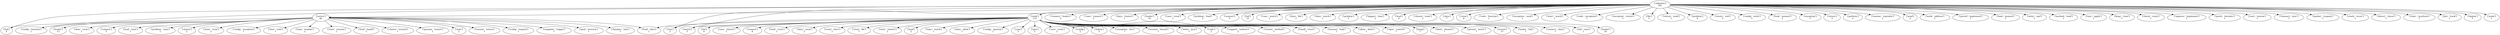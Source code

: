 strict digraph  {
	"['unknown']
291" -> "['node']
115";
	"['unknown']
291" -> "['server']
46";
	"['unknown']
291" -> "['connect', 'leader']
3";
	"['unknown']
291" -> "['fail']
4";
	"['unknown']
291" -> "['case', 'connect']
2";
	"['unknown']
291" -> "['data', 'cluster']
1";
	"['unknown']
291" -> "['leader']
16";
	"['unknown']
291" -> "['case', 'creat']
1";
	"['unknown']
291" -> "['problem', 'lead']
2";
	"['unknown']
291" -> "['connect']
3";
	"['unknown']
291" -> "['fail']
12";
	"['unknown']
291" -> "['case', 'watch']
1";
	"['unknown']
291" -> "['data', 'file']
1";
	"['unknown']
291" -> "['data', 'watch']
1";
	"['unknown']
291" -> "['problem']
3";
	"['unknown']
291" -> "['happen', 'time']
2";
	"['unknown']
291" -> "['lead']
6";
	"['unknown']
291" -> "['cluster', 'state']
2";
	"['unknown']
291" -> "['data']
7";
	"['unknown']
291" -> "['test']
3";
	"['unknown']
291" -> "['creat']
8";
	"['unknown']
291" -> "['code', 'function']
1";
	"['unknown']
291" -> "['exception', 'send']
1";
	"['unknown']
291" -> "['start', 'watch']
1";
	"['unknown']
291" -> "['config', 'function']
1";
	"['unknown']
291" -> "['code', 'exception']
1";
	"['unknown']
291" -> "['exception', 'return']
1";
	"['unknown']
291" -> "['file']
3";
	"['unknown']
291" -> "['return', 'send']
1";
	"['unknown']
291" -> "['problem']
4";
	"['unknown']
291" -> "['receiv', 'exit']
2";
	"['unknown']
291" -> "['watch']
3";
	"['unknown']
291" -> "['config', 'write']
1";
	"['unknown']
291" -> "['leak', 'memori']
2";
	"['unknown']
291" -> "['exception']
1";
	"['unknown']
291" -> "['return']
3";
	"['unknown']
291" -> "['perform']
2";
	"['unknown']
291" -> "['session', 'reproduc']
1";
	"['unknown']
291" -> "['send']
2";
	"['unknown']
291" -> "['work', 'address']
1";
	"['unknown']
291" -> "['provid', 'implement']
1";
	"['unknown']
291" -> "['leak', 'memori']
3";
	"['unknown']
291" -> "['write', 'sasl']
1";
	"['unknown']
291" -> "['method', 'read']
1";
	"['unknown']
291" -> "['race', 'applic']
1";
	"['unknown']
291" -> "['keep', 'class']
1";
	"['unknown']
291" -> "['check', 'count']
1";
	"['unknown']
291" -> "['improve', 'implement']
1";
	"['unknown']
291" -> "['patch', 'introduc']
1";
	"['unknown']
291" -> "['user', 'system']
1";
	"['unknown']
291" -> "['transact', 'sync']
1";
	"['unknown']
291" -> "['packet', 'respons']
1";
	"['unknown']
291" -> "['crash', 'recov']
1";
	"['unknown']
291" -> "['detect', 'closur']
1";
	"['unknown']
291" -> "['class', 'synchron']
1";
	"['unknown']
291" -> "['jira', 'track']
1";
	"['unknown']
291" -> "['deploy']
1";
	"['unknown']
291" -> "['mode']
1";
	"['node']
115" -> "['test']
3";
	"['node']
115" -> "['watch']
3";
	"['node']
115" -> "['server']
37";
	"['node']
115" -> "['leader', 'fail']
1";
	"['node']
115" -> "['connect', 'data']
1";
	"['node']
115" -> "['lead', 'data']
1";
	"['node']
115" -> "['fail', 'case']
1";
	"['node']
115" -> "['leader']
10";
	"['node']
115" -> "['fail']
9";
	"['node']
115" -> "['case', 'cluster']
1";
	"['node']
115" -> "['connect']
8";
	"['node']
115" -> "['lead', 'creat']
1";
	"['node']
115" -> "['data', 'creat']
2";
	"['node']
115" -> "['creat', 'elect']
1";
	"['node']
115" -> "['creat', 'file']
1";
	"['node']
115" -> "['start', 'cluster']
2";
	"['node']
115" -> "['lead']
3";
	"['node']
115" -> "['time', 'watch']
1";
	"['node']
115" -> "['data', 'allow']
1";
	"['node']
115" -> "['config', 'quorum']
1";
	"['node']
115" -> "['case']
3";
	"['node']
115" -> "['time']
2";
	"['node']
115" -> "['core', 'creat']
2";
	"['node']
115" -> "['config']
2";
	"['node']
115" -> "['follow']
3";
	"['node']
115" -> "['exception', 'list']
1";
	"['node']
115" -> "['session', 'thread']
1";
	"['node']
115" -> "['write', 'java']
1";
	"['node']
115" -> "['code']
2";
	"['node']
115" -> "['support', 'authent']
2";
	"['node']
115" -> "['restart', 'method']
1";
	"['node']
115" -> "['handl', 'error']
1";
	"['node']
115" -> "['memori', 'leak']
1";
	"['node']
115" -> "['allow', 'delet']
1";
	"['node']
115" -> "['oper', 'control']
1";
	"['node']
115" -> "['hang']
1";
	"['node']
115" -> "['limit', 'datatre']
1";
	"['node']
115" -> "['persist', 'motiv']
1";
	"['server']
46" -> "['fail']
4";
	"['server']
46" -> "['config', 'function']
1";
	"['server']
46" -> "['lead', 'data']
1";
	"['server']
46" -> "['leader']
13";
	"['server']
46" -> "['data', 'creat']
1";
	"['server']
46" -> "['connect']
5";
	"['server']
46" -> "['lead', 'start']
1";
	"['server']
46" -> "['problem', 'time']
1";
	"['server']
46" -> "['cluster']
2";
	"['server']
46" -> "['exist', 'creat']
2";
	"['server']
46" -> "['config', 'exception']
1";
	"['server']
46" -> "['time', 'code']
1";
	"['server']
46" -> "['time', 'number']
2";
	"['server']
46" -> "['start', 'session']
1";
	"['server']
46" -> "['lead', 'handl']
1";
	"['server']
46" -> "['cluster', 'session']
1";
	"['server']
46" -> "['quorum', 'restart']
1";
	"['server']
46" -> "['start']
2";
	"['server']
46" -> "['session', 'return']
1";
	"['server']
46" -> "['config', 'request']
1";
	"['server']
46" -> "['snapshot', 'trigger']
1";
	"['server']
46" -> "['goal', 'structur']
1";
	"['server']
46" -> "['databas', 'initi']
1";
}
